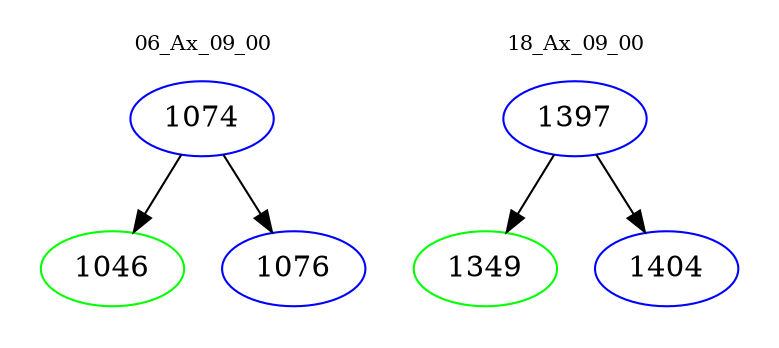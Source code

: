 digraph{
subgraph cluster_0 {
color = white
label = "06_Ax_09_00";
fontsize=10;
T0_1074 [label="1074", color="blue"]
T0_1074 -> T0_1046 [color="black"]
T0_1046 [label="1046", color="green"]
T0_1074 -> T0_1076 [color="black"]
T0_1076 [label="1076", color="blue"]
}
subgraph cluster_1 {
color = white
label = "18_Ax_09_00";
fontsize=10;
T1_1397 [label="1397", color="blue"]
T1_1397 -> T1_1349 [color="black"]
T1_1349 [label="1349", color="green"]
T1_1397 -> T1_1404 [color="black"]
T1_1404 [label="1404", color="blue"]
}
}
